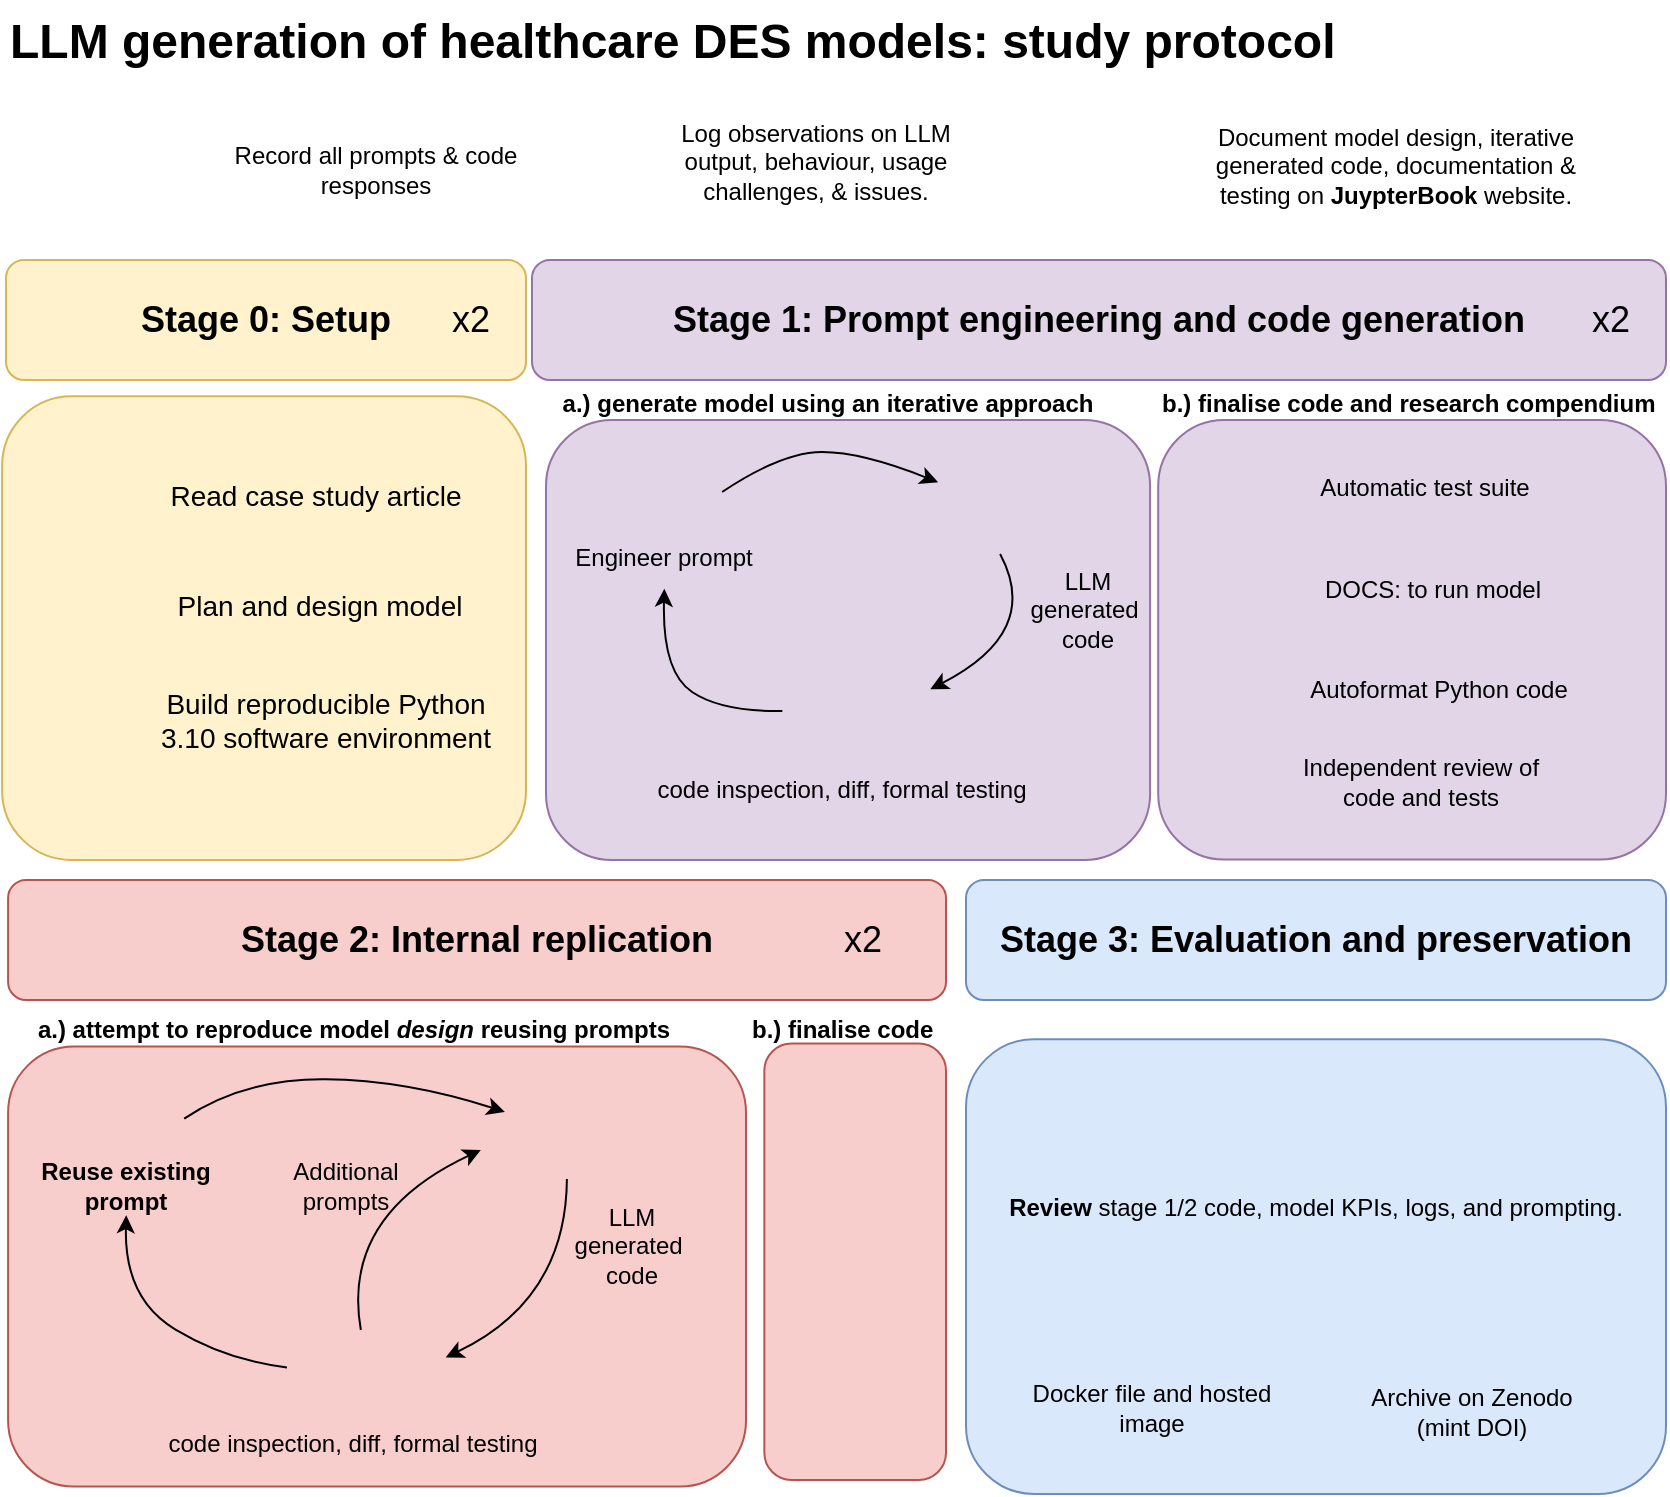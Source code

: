 <mxfile version="24.6.4" type="device">
  <diagram name="Page-1" id="w8LWoz87fvtsjzKu688Y">
    <mxGraphModel dx="3384" dy="1785" grid="1" gridSize="10" guides="1" tooltips="1" connect="1" arrows="1" fold="1" page="1" pageScale="1" pageWidth="1169" pageHeight="827" math="0" shadow="0">
      <root>
        <mxCell id="0" />
        <mxCell id="1" parent="0" />
        <mxCell id="XfSGeymA4cakWY5rj-nf-69" value="" style="rounded=1;whiteSpace=wrap;html=1;fillColor=#e1d5e7;strokeColor=#9673a6;" vertex="1" parent="1">
          <mxGeometry x="706.1" y="330" width="253.9" height="219.78" as="geometry" />
        </mxCell>
        <mxCell id="XfSGeymA4cakWY5rj-nf-13" value="" style="rounded=1;whiteSpace=wrap;html=1;fillColor=#fff2cc;strokeColor=#d6b656;" vertex="1" parent="1">
          <mxGeometry x="128.05" y="318.18" width="261.95" height="231.82" as="geometry" />
        </mxCell>
        <mxCell id="XfSGeymA4cakWY5rj-nf-1" value="&lt;h1 style=&quot;margin-top: 0px;&quot;&gt;LLM generation of healthcare DES models: study protocol&lt;br&gt;&lt;/h1&gt;" style="text;html=1;whiteSpace=wrap;overflow=hidden;rounded=0;" vertex="1" parent="1">
          <mxGeometry x="130" y="120" width="820" height="40" as="geometry" />
        </mxCell>
        <mxCell id="XfSGeymA4cakWY5rj-nf-2" value="&lt;font style=&quot;font-size: 18px;&quot;&gt;&lt;b&gt;Stage 0: Setup &lt;/b&gt;&lt;/font&gt;" style="rounded=1;whiteSpace=wrap;html=1;fillColor=#fff2cc;strokeColor=#d6b656;" vertex="1" parent="1">
          <mxGeometry x="130" y="250" width="260" height="60" as="geometry" />
        </mxCell>
        <mxCell id="XfSGeymA4cakWY5rj-nf-4" value="" style="shape=image;verticalLabelPosition=bottom;labelBackgroundColor=default;verticalAlign=top;aspect=fixed;imageAspect=0;image=https://uxwing.com/wp-content/themes/uxwing/download/arts-graphic-shapes/designer-artist-icon.png;" vertex="1" parent="1">
          <mxGeometry x="148" y="393.74" width="52" height="46.72" as="geometry" />
        </mxCell>
        <mxCell id="XfSGeymA4cakWY5rj-nf-10" value="" style="shape=image;verticalLabelPosition=bottom;labelBackgroundColor=default;verticalAlign=top;aspect=fixed;imageAspect=0;image=https://uxwing.com/wp-content/themes/uxwing/download/clothes-and-accessories/spectacles-icon.png;" vertex="1" parent="1">
          <mxGeometry x="148" y="350.02" width="52" height="33.32" as="geometry" />
        </mxCell>
        <mxCell id="XfSGeymA4cakWY5rj-nf-11" value="&lt;font style=&quot;font-size: 14px;&quot;&gt;Read case study article&lt;/font&gt;" style="text;html=1;align=center;verticalAlign=middle;whiteSpace=wrap;rounded=0;" vertex="1" parent="1">
          <mxGeometry x="210" y="353.34" width="150" height="30" as="geometry" />
        </mxCell>
        <mxCell id="XfSGeymA4cakWY5rj-nf-12" value="&lt;font style=&quot;font-size: 14px;&quot;&gt;Plan and design model&lt;/font&gt;" style="text;html=1;align=center;verticalAlign=middle;whiteSpace=wrap;rounded=0;" vertex="1" parent="1">
          <mxGeometry x="197.42" y="407.66" width="180" height="30" as="geometry" />
        </mxCell>
        <mxCell id="XfSGeymA4cakWY5rj-nf-20" value="" style="group" vertex="1" connectable="0" parent="1">
          <mxGeometry x="340" y="256.72" width="48.05" height="46.55" as="geometry" />
        </mxCell>
        <mxCell id="XfSGeymA4cakWY5rj-nf-18" value="" style="shape=image;verticalLabelPosition=bottom;labelBackgroundColor=default;verticalAlign=top;aspect=fixed;imageAspect=0;image=https://uxwing.com/wp-content/themes/uxwing/download/arrow-direction/forward-restore-icon.png;" vertex="1" parent="XfSGeymA4cakWY5rj-nf-20">
          <mxGeometry width="48.05" height="46.55" as="geometry" />
        </mxCell>
        <mxCell id="XfSGeymA4cakWY5rj-nf-19" value="&lt;div align=&quot;left&quot;&gt;&lt;font style=&quot;font-size: 18px;&quot;&gt;x2&lt;/font&gt;&lt;/div&gt;" style="text;html=1;align=left;verticalAlign=middle;whiteSpace=wrap;rounded=0;" vertex="1" parent="XfSGeymA4cakWY5rj-nf-20">
          <mxGeometry x="11" y="8.28" width="30" height="30" as="geometry" />
        </mxCell>
        <mxCell id="XfSGeymA4cakWY5rj-nf-21" value="&lt;font style=&quot;font-size: 18px;&quot;&gt;&lt;b&gt;Stage 1: Prompt engineering and code generation &lt;/b&gt;&lt;/font&gt;" style="rounded=1;whiteSpace=wrap;html=1;fillColor=#e1d5e7;strokeColor=#9673a6;" vertex="1" parent="1">
          <mxGeometry x="393" y="250" width="567" height="60" as="geometry" />
        </mxCell>
        <mxCell id="XfSGeymA4cakWY5rj-nf-22" value="" style="rounded=1;whiteSpace=wrap;html=1;fillColor=#e1d5e7;strokeColor=#9673a6;" vertex="1" parent="1">
          <mxGeometry x="400" y="330" width="302.05" height="220" as="geometry" />
        </mxCell>
        <mxCell id="XfSGeymA4cakWY5rj-nf-24" value="&lt;font style=&quot;font-size: 18px;&quot;&gt;&lt;b&gt;Stage 2: Internal replication &lt;/b&gt;&lt;/font&gt;" style="rounded=1;whiteSpace=wrap;html=1;fillColor=#f8cecc;strokeColor=#b85450;" vertex="1" parent="1">
          <mxGeometry x="131.05" y="560" width="468.95" height="60" as="geometry" />
        </mxCell>
        <mxCell id="XfSGeymA4cakWY5rj-nf-26" value="" style="shape=image;verticalLabelPosition=bottom;labelBackgroundColor=default;verticalAlign=top;aspect=fixed;imageAspect=0;image=https://uxwing.com/wp-content/themes/uxwing/download/editing-user-action/edit-list-icon.png;" vertex="1" parent="1">
          <mxGeometry x="130" y="180" width="44.88" height="51.52" as="geometry" />
        </mxCell>
        <mxCell id="XfSGeymA4cakWY5rj-nf-28" value="Record all prompts &amp;amp; code responses " style="text;html=1;align=center;verticalAlign=middle;whiteSpace=wrap;rounded=0;" vertex="1" parent="1">
          <mxGeometry x="240" y="180" width="150" height="50" as="geometry" />
        </mxCell>
        <mxCell id="XfSGeymA4cakWY5rj-nf-30" value="" style="shape=image;verticalLabelPosition=bottom;labelBackgroundColor=default;verticalAlign=top;aspect=fixed;imageAspect=0;image=https://uxwing.com/wp-content/themes/uxwing/download/file-and-folder-type/diary-icon.png;" vertex="1" parent="1">
          <mxGeometry x="420" y="180" width="34.13" height="45.5" as="geometry" />
        </mxCell>
        <mxCell id="XfSGeymA4cakWY5rj-nf-31" value="Log observations on LLM output, behaviour, usage challenges, &amp;amp; issues." style="text;html=1;align=center;verticalAlign=middle;whiteSpace=wrap;rounded=0;" vertex="1" parent="1">
          <mxGeometry x="460" y="175.5" width="150" height="50" as="geometry" />
        </mxCell>
        <mxCell id="XfSGeymA4cakWY5rj-nf-32" value="" style="shape=image;verticalLabelPosition=bottom;labelBackgroundColor=default;verticalAlign=top;aspect=fixed;imageAspect=0;image=https://uxwing.com/wp-content/themes/uxwing/download/banking-finance/computer-report-icon.png;" vertex="1" parent="1">
          <mxGeometry x="652" y="179.2" width="62" height="51.59" as="geometry" />
        </mxCell>
        <mxCell id="XfSGeymA4cakWY5rj-nf-33" value="Document model design, iterative generated code, documentation &amp;amp; testing on &lt;b&gt;JuypterBook&lt;/b&gt; website." style="text;html=1;align=center;verticalAlign=middle;whiteSpace=wrap;rounded=0;" vertex="1" parent="1">
          <mxGeometry x="720" y="177.75" width="210" height="50" as="geometry" />
        </mxCell>
        <mxCell id="XfSGeymA4cakWY5rj-nf-35" value="&lt;b&gt;a.) generate model using an iterative approach&lt;br&gt;&lt;/b&gt;" style="text;html=1;align=center;verticalAlign=middle;whiteSpace=wrap;rounded=0;" vertex="1" parent="1">
          <mxGeometry x="402" y="306.55" width="278" height="30" as="geometry" />
        </mxCell>
        <mxCell id="XfSGeymA4cakWY5rj-nf-37" value="" style="shape=image;verticalLabelPosition=bottom;labelBackgroundColor=default;verticalAlign=top;aspect=fixed;imageAspect=0;image=https://uxwing.com/wp-content/themes/uxwing/download/logistics-shipping-delivery/boxes-icon.png;" vertex="1" parent="1">
          <mxGeometry x="148.0" y="455.46" width="49.42" height="50" as="geometry" />
        </mxCell>
        <mxCell id="XfSGeymA4cakWY5rj-nf-38" value="&lt;font style=&quot;font-size: 14px;&quot;&gt;Build reproducible Python 3.10 software environment&lt;/font&gt;" style="text;html=1;align=center;verticalAlign=middle;whiteSpace=wrap;rounded=0;" vertex="1" parent="1">
          <mxGeometry x="200" y="465.46" width="180" height="30" as="geometry" />
        </mxCell>
        <mxCell id="XfSGeymA4cakWY5rj-nf-40" value="&lt;div&gt;Automatic test suite&lt;/div&gt;" style="text;html=1;align=center;verticalAlign=middle;whiteSpace=wrap;rounded=0;" vertex="1" parent="1">
          <mxGeometry x="780.29" y="348.56" width="118.5" height="30" as="geometry" />
        </mxCell>
        <mxCell id="XfSGeymA4cakWY5rj-nf-41" value="" style="shape=image;verticalLabelPosition=bottom;labelBackgroundColor=default;verticalAlign=top;aspect=fixed;imageAspect=0;image=https://uxwing.com/wp-content/themes/uxwing/download/internet-network-technology/robot-line-icon.png;" vertex="1" parent="1">
          <mxGeometry x="596.05" y="350.02" width="62" height="46.98" as="geometry" />
        </mxCell>
        <mxCell id="XfSGeymA4cakWY5rj-nf-43" value="" style="shape=image;verticalLabelPosition=bottom;labelBackgroundColor=default;verticalAlign=top;aspect=fixed;imageAspect=0;image=https://uxwing.com/wp-content/themes/uxwing/download/medical-science-lab/laboratory-microscope-icon.png;" vertex="1" parent="1">
          <mxGeometry x="562.3" y="456" width="29.88" height="32.41" as="geometry" />
        </mxCell>
        <mxCell id="XfSGeymA4cakWY5rj-nf-44" value="" style="shape=image;verticalLabelPosition=bottom;labelBackgroundColor=default;verticalAlign=top;aspect=fixed;imageAspect=0;image=https://uxwing.com/wp-content/themes/uxwing/download/file-and-folder-type/audit-report-survey-icon.png;" vertex="1" parent="1">
          <mxGeometry x="518.18" y="454.3" width="33.88" height="41.7" as="geometry" />
        </mxCell>
        <mxCell id="XfSGeymA4cakWY5rj-nf-45" value="" style="shape=image;verticalLabelPosition=bottom;labelBackgroundColor=default;verticalAlign=top;aspect=fixed;imageAspect=0;image=https://uxwing.com/wp-content/themes/uxwing/download/tools-equipment-construction/settings-line-icon.png;" vertex="1" parent="1">
          <mxGeometry x="736.32" y="346.55" width="46.1" height="36.01" as="geometry" />
        </mxCell>
        <mxCell id="XfSGeymA4cakWY5rj-nf-58" value="" style="endArrow=classic;html=1;rounded=0;curved=1;" edge="1" parent="1" target="XfSGeymA4cakWY5rj-nf-41">
          <mxGeometry width="50" height="50" relative="1" as="geometry">
            <mxPoint x="488.05" y="366" as="sourcePoint" />
            <mxPoint x="542.18" y="329.81" as="targetPoint" />
            <Array as="points">
              <mxPoint x="518.05" y="346" />
              <mxPoint x="558.05" y="346" />
            </Array>
          </mxGeometry>
        </mxCell>
        <mxCell id="XfSGeymA4cakWY5rj-nf-60" value="&lt;div&gt;Engineer prompt&lt;/div&gt;" style="text;html=1;align=center;verticalAlign=middle;whiteSpace=wrap;rounded=0;" vertex="1" parent="1">
          <mxGeometry x="409.17" y="384.34" width="100" height="30" as="geometry" />
        </mxCell>
        <mxCell id="XfSGeymA4cakWY5rj-nf-61" value="" style="shape=image;verticalLabelPosition=bottom;labelBackgroundColor=default;verticalAlign=top;aspect=fixed;imageAspect=0;image=https://uxwing.com/wp-content/themes/uxwing/download/editing-user-action/edit-list-icon.png;" vertex="1" parent="1">
          <mxGeometry x="441.45" y="349.02" width="33.21" height="38.12" as="geometry" />
        </mxCell>
        <mxCell id="XfSGeymA4cakWY5rj-nf-62" value="" style="endArrow=classic;html=1;rounded=0;curved=1;exitX=0.5;exitY=1;exitDx=0;exitDy=0;" edge="1" parent="1" source="XfSGeymA4cakWY5rj-nf-41" target="XfSGeymA4cakWY5rj-nf-43">
          <mxGeometry width="50" height="50" relative="1" as="geometry">
            <mxPoint x="632.05" y="395.94" as="sourcePoint" />
            <mxPoint x="740.05" y="391.94" as="targetPoint" />
            <Array as="points">
              <mxPoint x="648.05" y="436" />
            </Array>
          </mxGeometry>
        </mxCell>
        <mxCell id="XfSGeymA4cakWY5rj-nf-63" value="&lt;div&gt;LLM&lt;br&gt;&lt;/div&gt;&lt;div&gt;generated&amp;nbsp;&lt;/div&gt;&lt;div&gt;code&lt;/div&gt;" style="text;html=1;align=center;verticalAlign=middle;whiteSpace=wrap;rounded=0;" vertex="1" parent="1">
          <mxGeometry x="621.05" y="410.0" width="100" height="30" as="geometry" />
        </mxCell>
        <mxCell id="XfSGeymA4cakWY5rj-nf-65" value="code inspection, diff, formal testing" style="text;html=1;align=center;verticalAlign=middle;whiteSpace=wrap;rounded=0;" vertex="1" parent="1">
          <mxGeometry x="454.13" y="499.78" width="188.05" height="30" as="geometry" />
        </mxCell>
        <mxCell id="XfSGeymA4cakWY5rj-nf-68" value="" style="endArrow=classic;html=1;rounded=0;curved=1;entryX=0.5;entryY=1;entryDx=0;entryDy=0;" edge="1" parent="1" source="XfSGeymA4cakWY5rj-nf-44" target="XfSGeymA4cakWY5rj-nf-60">
          <mxGeometry width="50" height="50" relative="1" as="geometry">
            <mxPoint x="473.17" y="456" as="sourcePoint" />
            <mxPoint x="424.17" y="519" as="targetPoint" />
            <Array as="points">
              <mxPoint x="488.05" y="476" />
              <mxPoint x="458.05" y="456" />
            </Array>
          </mxGeometry>
        </mxCell>
        <mxCell id="XfSGeymA4cakWY5rj-nf-70" value="&lt;b&gt;b.) finalise code and research compendium&lt;br&gt;&lt;/b&gt;" style="text;html=1;align=left;verticalAlign=middle;whiteSpace=wrap;rounded=0;" vertex="1" parent="1">
          <mxGeometry x="706.1" y="306.55" width="250" height="30" as="geometry" />
        </mxCell>
        <mxCell id="XfSGeymA4cakWY5rj-nf-71" value="" style="group" vertex="1" connectable="0" parent="1">
          <mxGeometry x="910" y="256.72" width="48.05" height="46.55" as="geometry" />
        </mxCell>
        <mxCell id="XfSGeymA4cakWY5rj-nf-72" value="" style="shape=image;verticalLabelPosition=bottom;labelBackgroundColor=default;verticalAlign=top;aspect=fixed;imageAspect=0;image=https://uxwing.com/wp-content/themes/uxwing/download/arrow-direction/forward-restore-icon.png;" vertex="1" parent="XfSGeymA4cakWY5rj-nf-71">
          <mxGeometry width="48.05" height="46.55" as="geometry" />
        </mxCell>
        <mxCell id="XfSGeymA4cakWY5rj-nf-73" value="&lt;div align=&quot;left&quot;&gt;&lt;font style=&quot;font-size: 18px;&quot;&gt;x2&lt;/font&gt;&lt;/div&gt;" style="text;html=1;align=left;verticalAlign=middle;whiteSpace=wrap;rounded=0;" vertex="1" parent="XfSGeymA4cakWY5rj-nf-71">
          <mxGeometry x="11" y="8.28" width="30" height="30" as="geometry" />
        </mxCell>
        <mxCell id="XfSGeymA4cakWY5rj-nf-74" value="" style="shape=image;verticalLabelPosition=bottom;labelBackgroundColor=default;verticalAlign=top;aspect=fixed;imageAspect=0;image=https://uxwing.com/wp-content/themes/uxwing/download/file-and-folder-type/diary-icon.png;" vertex="1" parent="1">
          <mxGeometry x="736.32" y="392.48" width="34.13" height="45.5" as="geometry" />
        </mxCell>
        <mxCell id="XfSGeymA4cakWY5rj-nf-75" value="DOCS: to run model" style="text;html=1;align=center;verticalAlign=middle;whiteSpace=wrap;rounded=0;" vertex="1" parent="1">
          <mxGeometry x="776.89" y="400.23" width="133.4" height="30" as="geometry" />
        </mxCell>
        <mxCell id="XfSGeymA4cakWY5rj-nf-76" value="" style="shape=image;verticalLabelPosition=bottom;labelBackgroundColor=default;verticalAlign=top;aspect=fixed;imageAspect=0;image=https://uxwing.com/wp-content/themes/uxwing/download/household-and-furniture/housekeeping-icon.png;" vertex="1" parent="1">
          <mxGeometry x="736.32" y="445.2" width="42.13" height="40" as="geometry" />
        </mxCell>
        <mxCell id="XfSGeymA4cakWY5rj-nf-77" value="Autoformat Python code" style="text;html=1;align=center;verticalAlign=middle;whiteSpace=wrap;rounded=0;" vertex="1" parent="1">
          <mxGeometry x="780.29" y="450.2" width="133.4" height="30" as="geometry" />
        </mxCell>
        <mxCell id="XfSGeymA4cakWY5rj-nf-79" value="" style="shape=image;verticalLabelPosition=bottom;labelBackgroundColor=default;verticalAlign=top;aspect=fixed;imageAspect=0;image=https://uxwing.com/wp-content/themes/uxwing/download/medical-science-lab/laboratory-microscope-icon.png;" vertex="1" parent="1">
          <mxGeometry x="736.32" y="489.84" width="39.1" height="42.41" as="geometry" />
        </mxCell>
        <mxCell id="XfSGeymA4cakWY5rj-nf-80" value="Independent review of code and tests" style="text;html=1;align=center;verticalAlign=middle;whiteSpace=wrap;rounded=0;" vertex="1" parent="1">
          <mxGeometry x="765.39" y="496.05" width="144.61" height="30" as="geometry" />
        </mxCell>
        <mxCell id="XfSGeymA4cakWY5rj-nf-87" value="" style="group" vertex="1" connectable="0" parent="1">
          <mxGeometry x="536" y="566.72" width="48.05" height="46.55" as="geometry" />
        </mxCell>
        <mxCell id="XfSGeymA4cakWY5rj-nf-88" value="" style="shape=image;verticalLabelPosition=bottom;labelBackgroundColor=default;verticalAlign=top;aspect=fixed;imageAspect=0;image=https://uxwing.com/wp-content/themes/uxwing/download/arrow-direction/forward-restore-icon.png;" vertex="1" parent="XfSGeymA4cakWY5rj-nf-87">
          <mxGeometry width="48.05" height="46.55" as="geometry" />
        </mxCell>
        <mxCell id="XfSGeymA4cakWY5rj-nf-89" value="&lt;div align=&quot;left&quot;&gt;&lt;font style=&quot;font-size: 18px;&quot;&gt;x2&lt;/font&gt;&lt;/div&gt;" style="text;html=1;align=left;verticalAlign=middle;whiteSpace=wrap;rounded=0;" vertex="1" parent="XfSGeymA4cakWY5rj-nf-87">
          <mxGeometry x="11" y="8.28" width="30" height="30" as="geometry" />
        </mxCell>
        <mxCell id="XfSGeymA4cakWY5rj-nf-94" value="" style="rounded=1;whiteSpace=wrap;html=1;fillColor=#f8cecc;strokeColor=#b85450;" vertex="1" parent="1">
          <mxGeometry x="509.17" y="641.73" width="90.83" height="218.27" as="geometry" />
        </mxCell>
        <mxCell id="XfSGeymA4cakWY5rj-nf-95" value="" style="rounded=1;whiteSpace=wrap;html=1;fillColor=#f8cecc;strokeColor=#b85450;" vertex="1" parent="1">
          <mxGeometry x="131.05" y="643.28" width="368.95" height="220" as="geometry" />
        </mxCell>
        <mxCell id="XfSGeymA4cakWY5rj-nf-97" value="" style="shape=image;verticalLabelPosition=bottom;labelBackgroundColor=default;verticalAlign=top;aspect=fixed;imageAspect=0;image=https://uxwing.com/wp-content/themes/uxwing/download/internet-network-technology/robot-line-icon.png;" vertex="1" parent="1">
          <mxGeometry x="379.45" y="662.5" width="62" height="46.98" as="geometry" />
        </mxCell>
        <mxCell id="XfSGeymA4cakWY5rj-nf-98" value="" style="shape=image;verticalLabelPosition=bottom;labelBackgroundColor=default;verticalAlign=top;aspect=fixed;imageAspect=0;image=https://uxwing.com/wp-content/themes/uxwing/download/medical-science-lab/laboratory-microscope-icon.png;" vertex="1" parent="1">
          <mxGeometry x="320.0" y="789.64" width="29.88" height="32.41" as="geometry" />
        </mxCell>
        <mxCell id="XfSGeymA4cakWY5rj-nf-99" value="" style="shape=image;verticalLabelPosition=bottom;labelBackgroundColor=default;verticalAlign=top;aspect=fixed;imageAspect=0;image=https://uxwing.com/wp-content/themes/uxwing/download/file-and-folder-type/audit-report-survey-icon.png;" vertex="1" parent="1">
          <mxGeometry x="270.48" y="785.0" width="33.88" height="41.7" as="geometry" />
        </mxCell>
        <mxCell id="XfSGeymA4cakWY5rj-nf-100" value="" style="shape=image;verticalLabelPosition=bottom;labelBackgroundColor=default;verticalAlign=top;aspect=fixed;imageAspect=0;image=https://uxwing.com/wp-content/themes/uxwing/download/tools-equipment-construction/settings-line-icon.png;" vertex="1" parent="1">
          <mxGeometry x="531.54" y="650.0" width="46.1" height="36.01" as="geometry" />
        </mxCell>
        <mxCell id="XfSGeymA4cakWY5rj-nf-101" value="" style="endArrow=classic;html=1;rounded=0;curved=1;" edge="1" parent="1" target="XfSGeymA4cakWY5rj-nf-97">
          <mxGeometry width="50" height="50" relative="1" as="geometry">
            <mxPoint x="219.1" y="679.28" as="sourcePoint" />
            <mxPoint x="273.23" y="643.09" as="targetPoint" />
            <Array as="points">
              <mxPoint x="249.1" y="659.28" />
              <mxPoint x="330" y="660" />
            </Array>
          </mxGeometry>
        </mxCell>
        <mxCell id="XfSGeymA4cakWY5rj-nf-102" value="&lt;b&gt;Reuse existing prompt&lt;/b&gt;" style="text;html=1;align=center;verticalAlign=middle;whiteSpace=wrap;rounded=0;" vertex="1" parent="1">
          <mxGeometry x="140.22" y="697.62" width="99.78" height="30" as="geometry" />
        </mxCell>
        <mxCell id="XfSGeymA4cakWY5rj-nf-103" value="" style="shape=image;verticalLabelPosition=bottom;labelBackgroundColor=default;verticalAlign=top;aspect=fixed;imageAspect=0;image=https://uxwing.com/wp-content/themes/uxwing/download/editing-user-action/edit-list-icon.png;" vertex="1" parent="1">
          <mxGeometry x="172.5" y="662.3" width="33.21" height="38.12" as="geometry" />
        </mxCell>
        <mxCell id="XfSGeymA4cakWY5rj-nf-104" value="" style="endArrow=classic;html=1;rounded=0;curved=1;exitX=0.5;exitY=1;exitDx=0;exitDy=0;" edge="1" parent="1" source="XfSGeymA4cakWY5rj-nf-97" target="XfSGeymA4cakWY5rj-nf-98">
          <mxGeometry width="50" height="50" relative="1" as="geometry">
            <mxPoint x="363.1" y="709.22" as="sourcePoint" />
            <mxPoint x="471.1" y="705.22" as="targetPoint" />
            <Array as="points">
              <mxPoint x="410" y="770" />
            </Array>
          </mxGeometry>
        </mxCell>
        <mxCell id="XfSGeymA4cakWY5rj-nf-105" value="&lt;div&gt;LLM&lt;br&gt;&lt;/div&gt;&lt;div&gt;generated&amp;nbsp;&lt;/div&gt;&lt;div&gt;code&lt;/div&gt;" style="text;html=1;align=center;verticalAlign=middle;whiteSpace=wrap;rounded=0;" vertex="1" parent="1">
          <mxGeometry x="393.0" y="727.62" width="100" height="30" as="geometry" />
        </mxCell>
        <mxCell id="XfSGeymA4cakWY5rj-nf-106" value="code inspection, diff, formal testing" style="text;html=1;align=center;verticalAlign=middle;whiteSpace=wrap;rounded=0;" vertex="1" parent="1">
          <mxGeometry x="207.42" y="827" width="192.58" height="30" as="geometry" />
        </mxCell>
        <mxCell id="XfSGeymA4cakWY5rj-nf-107" value="" style="endArrow=classic;html=1;rounded=0;curved=1;entryX=0.5;entryY=1;entryDx=0;entryDy=0;" edge="1" parent="1" source="XfSGeymA4cakWY5rj-nf-99" target="XfSGeymA4cakWY5rj-nf-102">
          <mxGeometry width="50" height="50" relative="1" as="geometry">
            <mxPoint x="204.22" y="769.28" as="sourcePoint" />
            <mxPoint x="155.22" y="832.28" as="targetPoint" />
            <Array as="points">
              <mxPoint x="240" y="800" />
              <mxPoint x="189.1" y="769.28" />
            </Array>
          </mxGeometry>
        </mxCell>
        <mxCell id="XfSGeymA4cakWY5rj-nf-108" value="" style="shape=image;verticalLabelPosition=bottom;labelBackgroundColor=default;verticalAlign=top;aspect=fixed;imageAspect=0;image=https://uxwing.com/wp-content/themes/uxwing/download/file-and-folder-type/diary-icon.png;" vertex="1" parent="1">
          <mxGeometry x="537.52" y="697.62" width="34.13" height="45.5" as="geometry" />
        </mxCell>
        <mxCell id="XfSGeymA4cakWY5rj-nf-110" value="" style="shape=image;verticalLabelPosition=bottom;labelBackgroundColor=default;verticalAlign=top;aspect=fixed;imageAspect=0;image=https://uxwing.com/wp-content/themes/uxwing/download/household-and-furniture/housekeeping-icon.png;" vertex="1" parent="1">
          <mxGeometry x="536.0" y="757.62" width="42.13" height="40" as="geometry" />
        </mxCell>
        <mxCell id="XfSGeymA4cakWY5rj-nf-112" value="" style="shape=image;verticalLabelPosition=bottom;labelBackgroundColor=default;verticalAlign=top;aspect=fixed;imageAspect=0;image=https://uxwing.com/wp-content/themes/uxwing/download/medical-science-lab/laboratory-microscope-icon.png;" vertex="1" parent="1">
          <mxGeometry x="537.52" y="800.0" width="39.1" height="42.41" as="geometry" />
        </mxCell>
        <mxCell id="XfSGeymA4cakWY5rj-nf-114" value="&lt;b&gt;a.) attempt to reproduce model &lt;/b&gt;&lt;i&gt;&lt;b&gt;design&lt;/b&gt;&lt;/i&gt;&lt;b&gt; reusing prompts&lt;br&gt;&lt;/b&gt;" style="text;html=1;align=center;verticalAlign=middle;whiteSpace=wrap;rounded=0;" vertex="1" parent="1">
          <mxGeometry x="128" y="620" width="352" height="30" as="geometry" />
        </mxCell>
        <mxCell id="XfSGeymA4cakWY5rj-nf-122" value="" style="endArrow=classic;html=1;rounded=0;curved=1;exitX=0.5;exitY=1;exitDx=0;exitDy=0;" edge="1" parent="1">
          <mxGeometry width="50" height="50" relative="1" as="geometry">
            <mxPoint x="307.42" y="785" as="sourcePoint" />
            <mxPoint x="367.42" y="695" as="targetPoint" />
            <Array as="points">
              <mxPoint x="297.42" y="727.76" />
            </Array>
          </mxGeometry>
        </mxCell>
        <mxCell id="XfSGeymA4cakWY5rj-nf-123" value="Additional prompts" style="text;html=1;align=center;verticalAlign=middle;whiteSpace=wrap;rounded=0;" vertex="1" parent="1">
          <mxGeometry x="249.88" y="697.62" width="100" height="30" as="geometry" />
        </mxCell>
        <mxCell id="XfSGeymA4cakWY5rj-nf-125" value="&lt;b&gt;b.) finalise code&lt;br&gt;&lt;/b&gt;" style="text;html=1;align=left;verticalAlign=middle;whiteSpace=wrap;rounded=0;" vertex="1" parent="1">
          <mxGeometry x="501.02" y="620" width="100" height="30" as="geometry" />
        </mxCell>
        <mxCell id="XfSGeymA4cakWY5rj-nf-126" value="&lt;font style=&quot;font-size: 18px;&quot;&gt;&lt;b&gt;Stage 3: Evaluation and preservation &lt;/b&gt;&lt;/font&gt;" style="rounded=1;whiteSpace=wrap;html=1;fillColor=#dae8fc;strokeColor=#6c8ebf;" vertex="1" parent="1">
          <mxGeometry x="610" y="560" width="350" height="60" as="geometry" />
        </mxCell>
        <mxCell id="XfSGeymA4cakWY5rj-nf-131" value="" style="rounded=1;whiteSpace=wrap;html=1;fillColor=#dae8fc;strokeColor=#6c8ebf;" vertex="1" parent="1">
          <mxGeometry x="610" y="639.59" width="350" height="227.38" as="geometry" />
        </mxCell>
        <mxCell id="XfSGeymA4cakWY5rj-nf-132" value="" style="shape=image;verticalLabelPosition=bottom;labelBackgroundColor=default;verticalAlign=top;aspect=fixed;imageAspect=0;image=https://uxwing.com/wp-content/themes/uxwing/download/web-app-development/coding-icon.png;" vertex="1" parent="1">
          <mxGeometry x="627.85" y="660.42" width="53.61" height="40" as="geometry" />
        </mxCell>
        <mxCell id="XfSGeymA4cakWY5rj-nf-133" value="" style="shape=image;verticalLabelPosition=bottom;labelBackgroundColor=default;verticalAlign=top;aspect=fixed;imageAspect=0;image=https://uxwing.com/wp-content/themes/uxwing/download/file-and-folder-type/diary-icon.png;" vertex="1" parent="1">
          <mxGeometry x="807.94" y="654.92" width="34.13" height="45.5" as="geometry" />
        </mxCell>
        <mxCell id="XfSGeymA4cakWY5rj-nf-134" value="" style="shape=image;verticalLabelPosition=bottom;labelBackgroundColor=default;verticalAlign=top;aspect=fixed;imageAspect=0;image=https://uxwing.com/wp-content/themes/uxwing/download/editing-user-action/edit-list-icon.png;" vertex="1" parent="1">
          <mxGeometry x="886.1" y="657.25" width="33.21" height="38.12" as="geometry" />
        </mxCell>
        <mxCell id="XfSGeymA4cakWY5rj-nf-135" value="&lt;b&gt;Review &lt;/b&gt;stage 1/2 code, model KPIs, logs, and prompting. " style="text;html=1;align=center;verticalAlign=middle;whiteSpace=wrap;rounded=0;" vertex="1" parent="1">
          <mxGeometry x="610" y="709.48" width="350" height="30" as="geometry" />
        </mxCell>
        <mxCell id="XfSGeymA4cakWY5rj-nf-137" value="" style="shape=image;verticalLabelPosition=bottom;labelBackgroundColor=default;verticalAlign=top;aspect=fixed;imageAspect=0;image=https://uxwing.com/wp-content/themes/uxwing/download/business-professional-services/column-chart-icon.png;" vertex="1" parent="1">
          <mxGeometry x="713.93" y="657.25" width="50" height="43.17" as="geometry" />
        </mxCell>
        <mxCell id="XfSGeymA4cakWY5rj-nf-138" value="" style="shape=image;verticalLabelPosition=bottom;labelBackgroundColor=default;verticalAlign=top;aspect=fixed;imageAspect=0;image=https://uxwing.com/wp-content/themes/uxwing/download/communication-chat-call/archive-line-icon.png;" vertex="1" parent="1">
          <mxGeometry x="837.73" y="751.55" width="51.2" height="46.06" as="geometry" />
        </mxCell>
        <mxCell id="XfSGeymA4cakWY5rj-nf-139" value="" style="shape=image;verticalLabelPosition=bottom;labelBackgroundColor=default;verticalAlign=top;aspect=fixed;imageAspect=0;image=https://uxwing.com/wp-content/themes/uxwing/download/domain-hosting/cloud-data-download-icon.png;" vertex="1" parent="1">
          <mxGeometry x="670.38" y="743.12" width="62" height="54.49" as="geometry" />
        </mxCell>
        <mxCell id="XfSGeymA4cakWY5rj-nf-142" value="Docker file and hosted image" style="text;html=1;align=center;verticalAlign=middle;whiteSpace=wrap;rounded=0;" vertex="1" parent="1">
          <mxGeometry x="642.18" y="807.89" width="122.15" height="32.11" as="geometry" />
        </mxCell>
        <mxCell id="XfSGeymA4cakWY5rj-nf-143" value="Archive on Zenodo (mint DOI)" style="text;html=1;align=center;verticalAlign=middle;whiteSpace=wrap;rounded=0;" vertex="1" parent="1">
          <mxGeometry x="802.26" y="810.3" width="122.15" height="32.11" as="geometry" />
        </mxCell>
        <mxCell id="XfSGeymA4cakWY5rj-nf-145" value="" style="shape=image;verticalLabelPosition=bottom;labelBackgroundColor=default;verticalAlign=top;aspect=fixed;imageAspect=0;image=https://uxwing.com/wp-content/themes/uxwing/download/internet-network-technology/robot-line-icon.png;" vertex="1" parent="1">
          <mxGeometry x="178" y="179.2" width="62" height="46.98" as="geometry" />
        </mxCell>
        <mxCell id="XfSGeymA4cakWY5rj-nf-146" value="" style="shape=image;verticalLabelPosition=bottom;labelBackgroundColor=default;verticalAlign=top;aspect=fixed;imageAspect=0;image=https://uxwing.com/wp-content/themes/uxwing/download/communication-chat-call/speech-bubble-line-icon.png;" vertex="1" parent="1">
          <mxGeometry x="213.88" y="160.0" width="36" height="39.56" as="geometry" />
        </mxCell>
        <mxCell id="XfSGeymA4cakWY5rj-nf-147" value="" style="shape=image;verticalLabelPosition=bottom;labelBackgroundColor=default;verticalAlign=top;aspect=fixed;imageAspect=0;image=https://uxwing.com/wp-content/themes/uxwing/download/communication-chat-call/speech-bubble-line-icon.png;" vertex="1" parent="1">
          <mxGeometry x="645.46" y="332.32" width="36" height="39.56" as="geometry" />
        </mxCell>
        <mxCell id="XfSGeymA4cakWY5rj-nf-148" value="" style="shape=image;verticalLabelPosition=bottom;labelBackgroundColor=default;verticalAlign=top;aspect=fixed;imageAspect=0;image=https://uxwing.com/wp-content/themes/uxwing/download/communication-chat-call/speech-bubble-line-icon.png;" vertex="1" parent="1">
          <mxGeometry x="425" y="646.45" width="36" height="39.56" as="geometry" />
        </mxCell>
      </root>
    </mxGraphModel>
  </diagram>
</mxfile>
